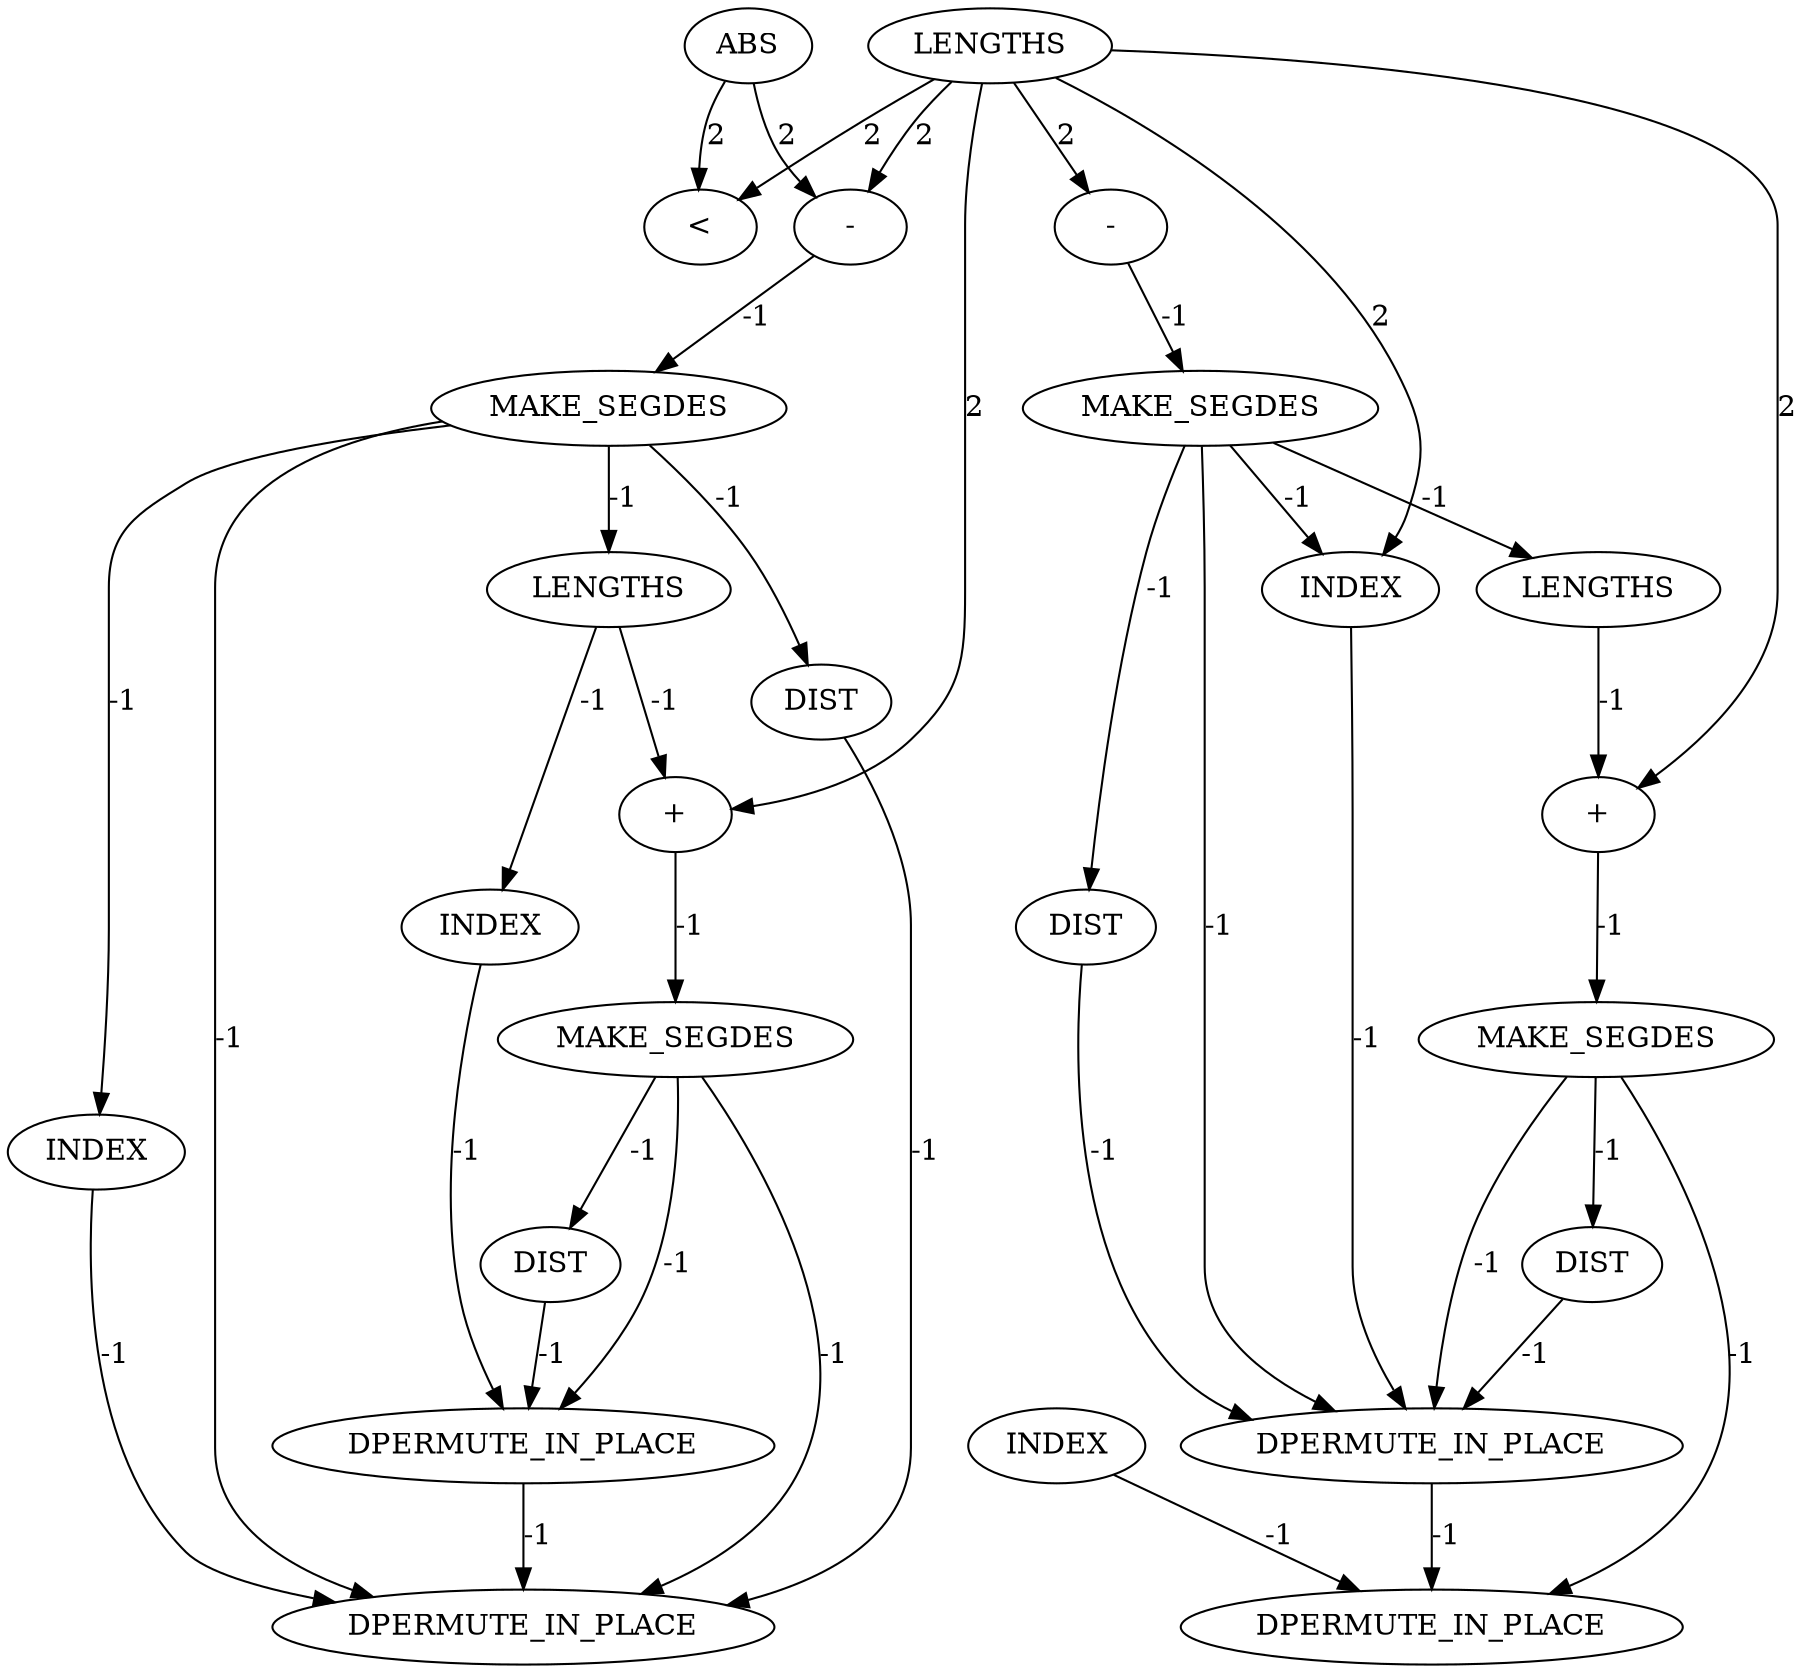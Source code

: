 digraph {
	convex_hull_large_grid_INST_6010 [label=INDEX cost=0]
	convex_hull_large_grid_INST_6032 [label=DIST cost=0]
	convex_hull_large_grid_INST_1187 [label="\<" cost=344]
	convex_hull_large_grid_INST_6021 [label="+" cost=0]
	convex_hull_large_grid_INST_5951 [label=MAKE_SEGDES cost=0]
	convex_hull_large_grid_INST_1197 [label="-" cost=0]
	convex_hull_large_grid_INST_1186 [label=ABS cost=1892]
	convex_hull_large_grid_INST_5988 [label=DIST cost=0]
	convex_hull_large_grid_INST_6362 [label=DPERMUTE_IN_PLACE cost=0]
	convex_hull_large_grid_INST_5982 [label=MAKE_SEGDES cost=0]
	convex_hull_large_grid_INST_5923 [label=INDEX cost=0]
	convex_hull_large_grid_INST_5913 [label=DIST cost=0]
	convex_hull_large_grid_INST_5957 [label=DIST cost=0]
	convex_hull_large_grid_INST_5935 [label=INDEX cost=0]
	convex_hull_large_grid_INST_5946 [label="+" cost=0]
	convex_hull_large_grid_INST_5907 [label=MAKE_SEGDES cost=0]
	convex_hull_large_grid_INST_6361 [label=DPERMUTE_IN_PLACE cost=0]
	convex_hull_large_grid_INST_1206 [label="-" cost=0]
	convex_hull_large_grid_INST_6002 [label=LENGTHS cost=0]
	convex_hull_large_grid_INST_6363 [label=DPERMUTE_IN_PLACE cost=0]
	convex_hull_large_grid_INST_5945 [label=LENGTHS cost=0]
	convex_hull_large_grid_INST_6026 [label=MAKE_SEGDES cost=0]
	convex_hull_large_grid_INST_5902 [label=LENGTHS cost=3355]
	convex_hull_large_grid_INST_6364 [label=DPERMUTE_IN_PLACE cost=0]
	convex_hull_large_grid_INST_5998 [label=INDEX cost=0]
	convex_hull_large_grid_INST_6010 -> convex_hull_large_grid_INST_6363 [label=-1 cost=-1]
	convex_hull_large_grid_INST_6032 -> convex_hull_large_grid_INST_6363 [label=-1 cost=-1]
	convex_hull_large_grid_INST_6021 -> convex_hull_large_grid_INST_6026 [label=-1 cost=-1]
	convex_hull_large_grid_INST_5951 -> convex_hull_large_grid_INST_5957 [label=-1 cost=-1]
	convex_hull_large_grid_INST_5951 -> convex_hull_large_grid_INST_6361 [label=-1 cost=-1]
	convex_hull_large_grid_INST_5951 -> convex_hull_large_grid_INST_6362 [label=-1 cost=-1]
	convex_hull_large_grid_INST_1197 -> convex_hull_large_grid_INST_5907 [label=-1 cost=-1]
	convex_hull_large_grid_INST_1186 -> convex_hull_large_grid_INST_1187 [label=2 cost=2]
	convex_hull_large_grid_INST_1186 -> convex_hull_large_grid_INST_1206 [label=2 cost=2]
	convex_hull_large_grid_INST_5988 -> convex_hull_large_grid_INST_6364 [label=-1 cost=-1]
	convex_hull_large_grid_INST_5982 -> convex_hull_large_grid_INST_5988 [label=-1 cost=-1]
	convex_hull_large_grid_INST_5982 -> convex_hull_large_grid_INST_5998 [label=-1 cost=-1]
	convex_hull_large_grid_INST_5982 -> convex_hull_large_grid_INST_6002 [label=-1 cost=-1]
	convex_hull_large_grid_INST_5982 -> convex_hull_large_grid_INST_6364 [label=-1 cost=-1]
	convex_hull_large_grid_INST_5923 -> convex_hull_large_grid_INST_6362 [label=-1 cost=-1]
	convex_hull_large_grid_INST_5913 -> convex_hull_large_grid_INST_6361 [label=-1 cost=-1]
	convex_hull_large_grid_INST_5957 -> convex_hull_large_grid_INST_6361 [label=-1 cost=-1]
	convex_hull_large_grid_INST_5935 -> convex_hull_large_grid_INST_6361 [label=-1 cost=-1]
	convex_hull_large_grid_INST_5946 -> convex_hull_large_grid_INST_5951 [label=-1 cost=-1]
	convex_hull_large_grid_INST_5907 -> convex_hull_large_grid_INST_5913 [label=-1 cost=-1]
	convex_hull_large_grid_INST_5907 -> convex_hull_large_grid_INST_5935 [label=-1 cost=-1]
	convex_hull_large_grid_INST_5907 -> convex_hull_large_grid_INST_5945 [label=-1 cost=-1]
	convex_hull_large_grid_INST_5907 -> convex_hull_large_grid_INST_6361 [label=-1 cost=-1]
	convex_hull_large_grid_INST_6361 -> convex_hull_large_grid_INST_6362 [label=-1 cost=-1]
	convex_hull_large_grid_INST_1206 -> convex_hull_large_grid_INST_5982 [label=-1 cost=-1]
	convex_hull_large_grid_INST_6002 -> convex_hull_large_grid_INST_6010 [label=-1 cost=-1]
	convex_hull_large_grid_INST_6002 -> convex_hull_large_grid_INST_6021 [label=-1 cost=-1]
	convex_hull_large_grid_INST_6363 -> convex_hull_large_grid_INST_6364 [label=-1 cost=-1]
	convex_hull_large_grid_INST_5945 -> convex_hull_large_grid_INST_5946 [label=-1 cost=-1]
	convex_hull_large_grid_INST_6026 -> convex_hull_large_grid_INST_6032 [label=-1 cost=-1]
	convex_hull_large_grid_INST_6026 -> convex_hull_large_grid_INST_6363 [label=-1 cost=-1]
	convex_hull_large_grid_INST_6026 -> convex_hull_large_grid_INST_6364 [label=-1 cost=-1]
	convex_hull_large_grid_INST_5902 -> convex_hull_large_grid_INST_1187 [label=2 cost=2]
	convex_hull_large_grid_INST_5902 -> convex_hull_large_grid_INST_1197 [label=2 cost=2]
	convex_hull_large_grid_INST_5902 -> convex_hull_large_grid_INST_5935 [label=2 cost=2]
	convex_hull_large_grid_INST_5902 -> convex_hull_large_grid_INST_5946 [label=2 cost=2]
	convex_hull_large_grid_INST_5902 -> convex_hull_large_grid_INST_1206 [label=2 cost=2]
	convex_hull_large_grid_INST_5902 -> convex_hull_large_grid_INST_6021 [label=2 cost=2]
	convex_hull_large_grid_INST_5998 -> convex_hull_large_grid_INST_6364 [label=-1 cost=-1]
}
